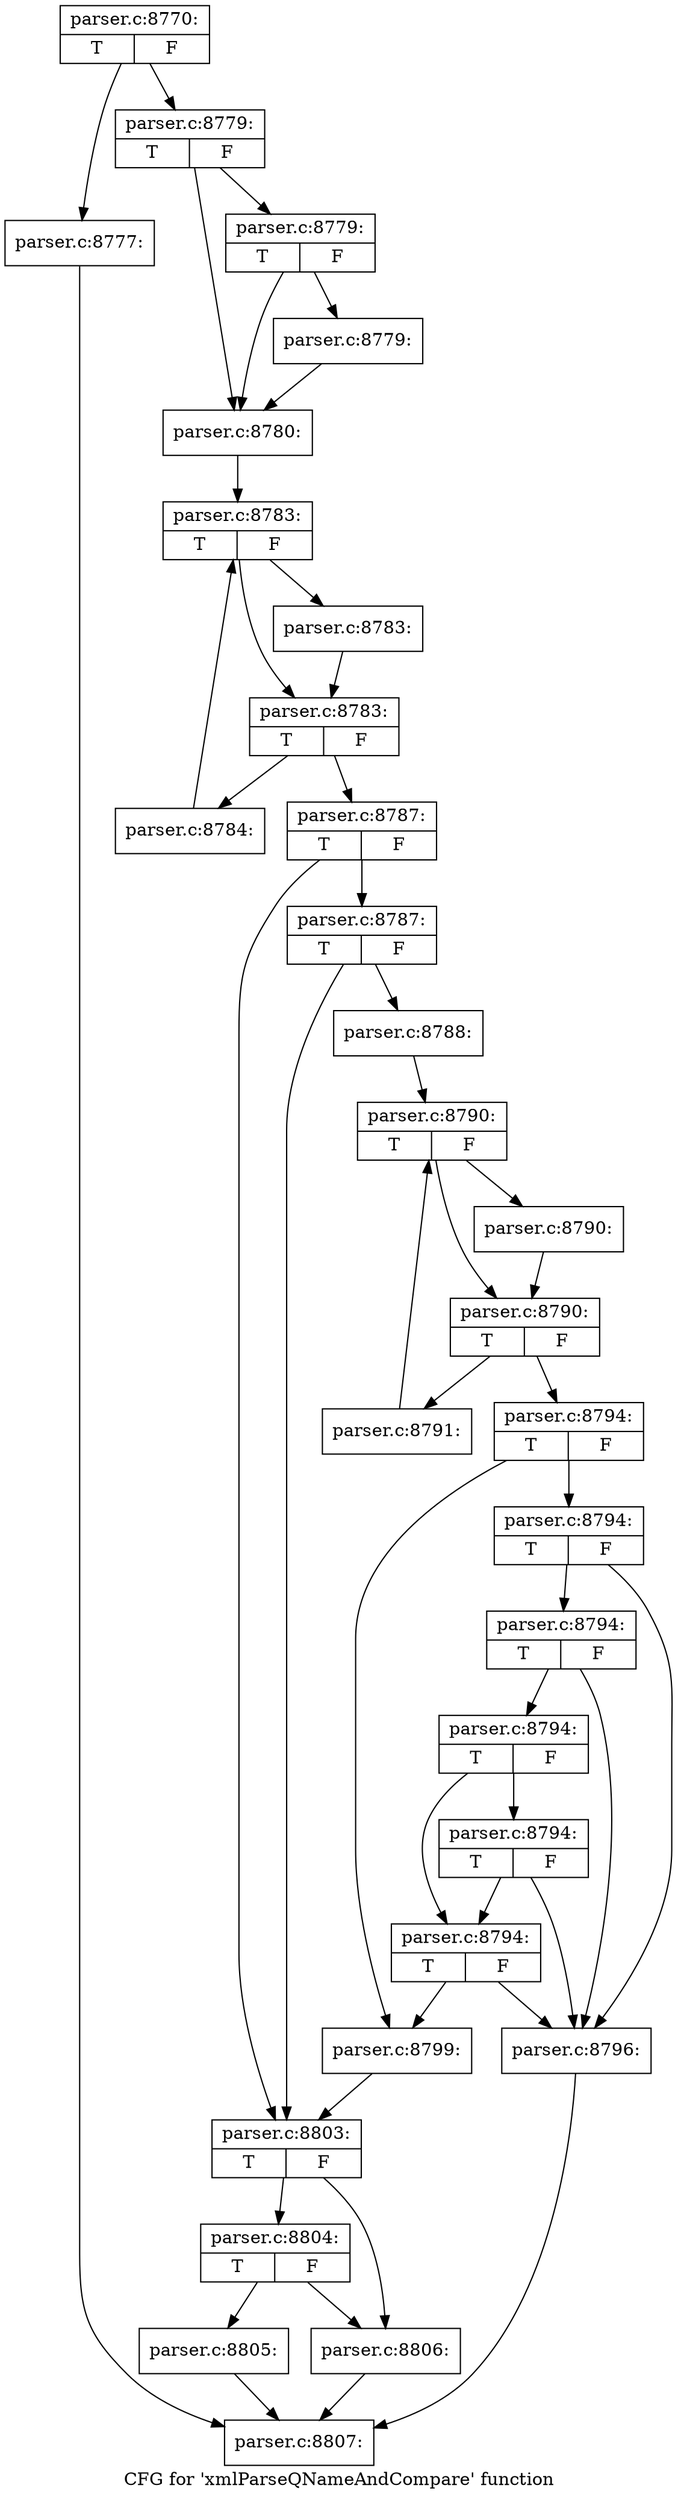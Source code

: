 digraph "CFG for 'xmlParseQNameAndCompare' function" {
	label="CFG for 'xmlParseQNameAndCompare' function";

	Node0x55d73c2060f0 [shape=record,label="{parser.c:8770:|{<s0>T|<s1>F}}"];
	Node0x55d73c2060f0 -> Node0x55d73c2185c0;
	Node0x55d73c2060f0 -> Node0x55d73c218610;
	Node0x55d73c2185c0 [shape=record,label="{parser.c:8777:}"];
	Node0x55d73c2185c0 -> Node0x55d73c206140;
	Node0x55d73c218610 [shape=record,label="{parser.c:8779:|{<s0>T|<s1>F}}"];
	Node0x55d73c218610 -> Node0x55d73c218c30;
	Node0x55d73c218610 -> Node0x55d73c218be0;
	Node0x55d73c218c30 [shape=record,label="{parser.c:8779:|{<s0>T|<s1>F}}"];
	Node0x55d73c218c30 -> Node0x55d73c218b90;
	Node0x55d73c218c30 -> Node0x55d73c218be0;
	Node0x55d73c218b90 [shape=record,label="{parser.c:8779:}"];
	Node0x55d73c218b90 -> Node0x55d73c218be0;
	Node0x55d73c218be0 [shape=record,label="{parser.c:8780:}"];
	Node0x55d73c218be0 -> Node0x55d73c219bb0;
	Node0x55d73c219bb0 [shape=record,label="{parser.c:8783:|{<s0>T|<s1>F}}"];
	Node0x55d73c219bb0 -> Node0x55d73c219ea0;
	Node0x55d73c219bb0 -> Node0x55d73c219e50;
	Node0x55d73c219ea0 [shape=record,label="{parser.c:8783:}"];
	Node0x55d73c219ea0 -> Node0x55d73c219e50;
	Node0x55d73c219e50 [shape=record,label="{parser.c:8783:|{<s0>T|<s1>F}}"];
	Node0x55d73c219e50 -> Node0x55d73c21a600;
	Node0x55d73c219e50 -> Node0x55d73c219dd0;
	Node0x55d73c21a600 [shape=record,label="{parser.c:8784:}"];
	Node0x55d73c21a600 -> Node0x55d73c219bb0;
	Node0x55d73c219dd0 [shape=record,label="{parser.c:8787:|{<s0>T|<s1>F}}"];
	Node0x55d73c219dd0 -> Node0x55d73c21ac60;
	Node0x55d73c219dd0 -> Node0x55d73c21ac10;
	Node0x55d73c21ac60 [shape=record,label="{parser.c:8787:|{<s0>T|<s1>F}}"];
	Node0x55d73c21ac60 -> Node0x55d73c21abc0;
	Node0x55d73c21ac60 -> Node0x55d73c21ac10;
	Node0x55d73c21abc0 [shape=record,label="{parser.c:8788:}"];
	Node0x55d73c21abc0 -> Node0x55d73c21b6a0;
	Node0x55d73c21b6a0 [shape=record,label="{parser.c:8790:|{<s0>T|<s1>F}}"];
	Node0x55d73c21b6a0 -> Node0x55d73c21b990;
	Node0x55d73c21b6a0 -> Node0x55d73c21b940;
	Node0x55d73c21b990 [shape=record,label="{parser.c:8790:}"];
	Node0x55d73c21b990 -> Node0x55d73c21b940;
	Node0x55d73c21b940 [shape=record,label="{parser.c:8790:|{<s0>T|<s1>F}}"];
	Node0x55d73c21b940 -> Node0x55d73c21c0f0;
	Node0x55d73c21b940 -> Node0x55d73c21b8c0;
	Node0x55d73c21c0f0 [shape=record,label="{parser.c:8791:}"];
	Node0x55d73c21c0f0 -> Node0x55d73c21b6a0;
	Node0x55d73c21b8c0 [shape=record,label="{parser.c:8794:|{<s0>T|<s1>F}}"];
	Node0x55d73c21b8c0 -> Node0x55d73c21c750;
	Node0x55d73c21b8c0 -> Node0x55d73c21c700;
	Node0x55d73c21c750 [shape=record,label="{parser.c:8794:|{<s0>T|<s1>F}}"];
	Node0x55d73c21c750 -> Node0x55d73c21c6b0;
	Node0x55d73c21c750 -> Node0x55d73c21cb20;
	Node0x55d73c21cb20 [shape=record,label="{parser.c:8794:|{<s0>T|<s1>F}}"];
	Node0x55d73c21cb20 -> Node0x55d73c21c6b0;
	Node0x55d73c21cb20 -> Node0x55d73c21cf10;
	Node0x55d73c21cf10 [shape=record,label="{parser.c:8794:|{<s0>T|<s1>F}}"];
	Node0x55d73c21cf10 -> Node0x55d73c21d190;
	Node0x55d73c21cf10 -> Node0x55d73c21ce90;
	Node0x55d73c21d190 [shape=record,label="{parser.c:8794:|{<s0>T|<s1>F}}"];
	Node0x55d73c21d190 -> Node0x55d73c21c6b0;
	Node0x55d73c21d190 -> Node0x55d73c21ce90;
	Node0x55d73c21ce90 [shape=record,label="{parser.c:8794:|{<s0>T|<s1>F}}"];
	Node0x55d73c21ce90 -> Node0x55d73c21c6b0;
	Node0x55d73c21ce90 -> Node0x55d73c21c700;
	Node0x55d73c21c6b0 [shape=record,label="{parser.c:8796:}"];
	Node0x55d73c21c6b0 -> Node0x55d73c206140;
	Node0x55d73c21c700 [shape=record,label="{parser.c:8799:}"];
	Node0x55d73c21c700 -> Node0x55d73c21ac10;
	Node0x55d73c21ac10 [shape=record,label="{parser.c:8803:|{<s0>T|<s1>F}}"];
	Node0x55d73c21ac10 -> Node0x55d73c21e3b0;
	Node0x55d73c21ac10 -> Node0x55d73c21e360;
	Node0x55d73c21e3b0 [shape=record,label="{parser.c:8804:|{<s0>T|<s1>F}}"];
	Node0x55d73c21e3b0 -> Node0x55d73c21e310;
	Node0x55d73c21e3b0 -> Node0x55d73c21e360;
	Node0x55d73c21e310 [shape=record,label="{parser.c:8805:}"];
	Node0x55d73c21e310 -> Node0x55d73c206140;
	Node0x55d73c21e360 [shape=record,label="{parser.c:8806:}"];
	Node0x55d73c21e360 -> Node0x55d73c206140;
	Node0x55d73c206140 [shape=record,label="{parser.c:8807:}"];
}
